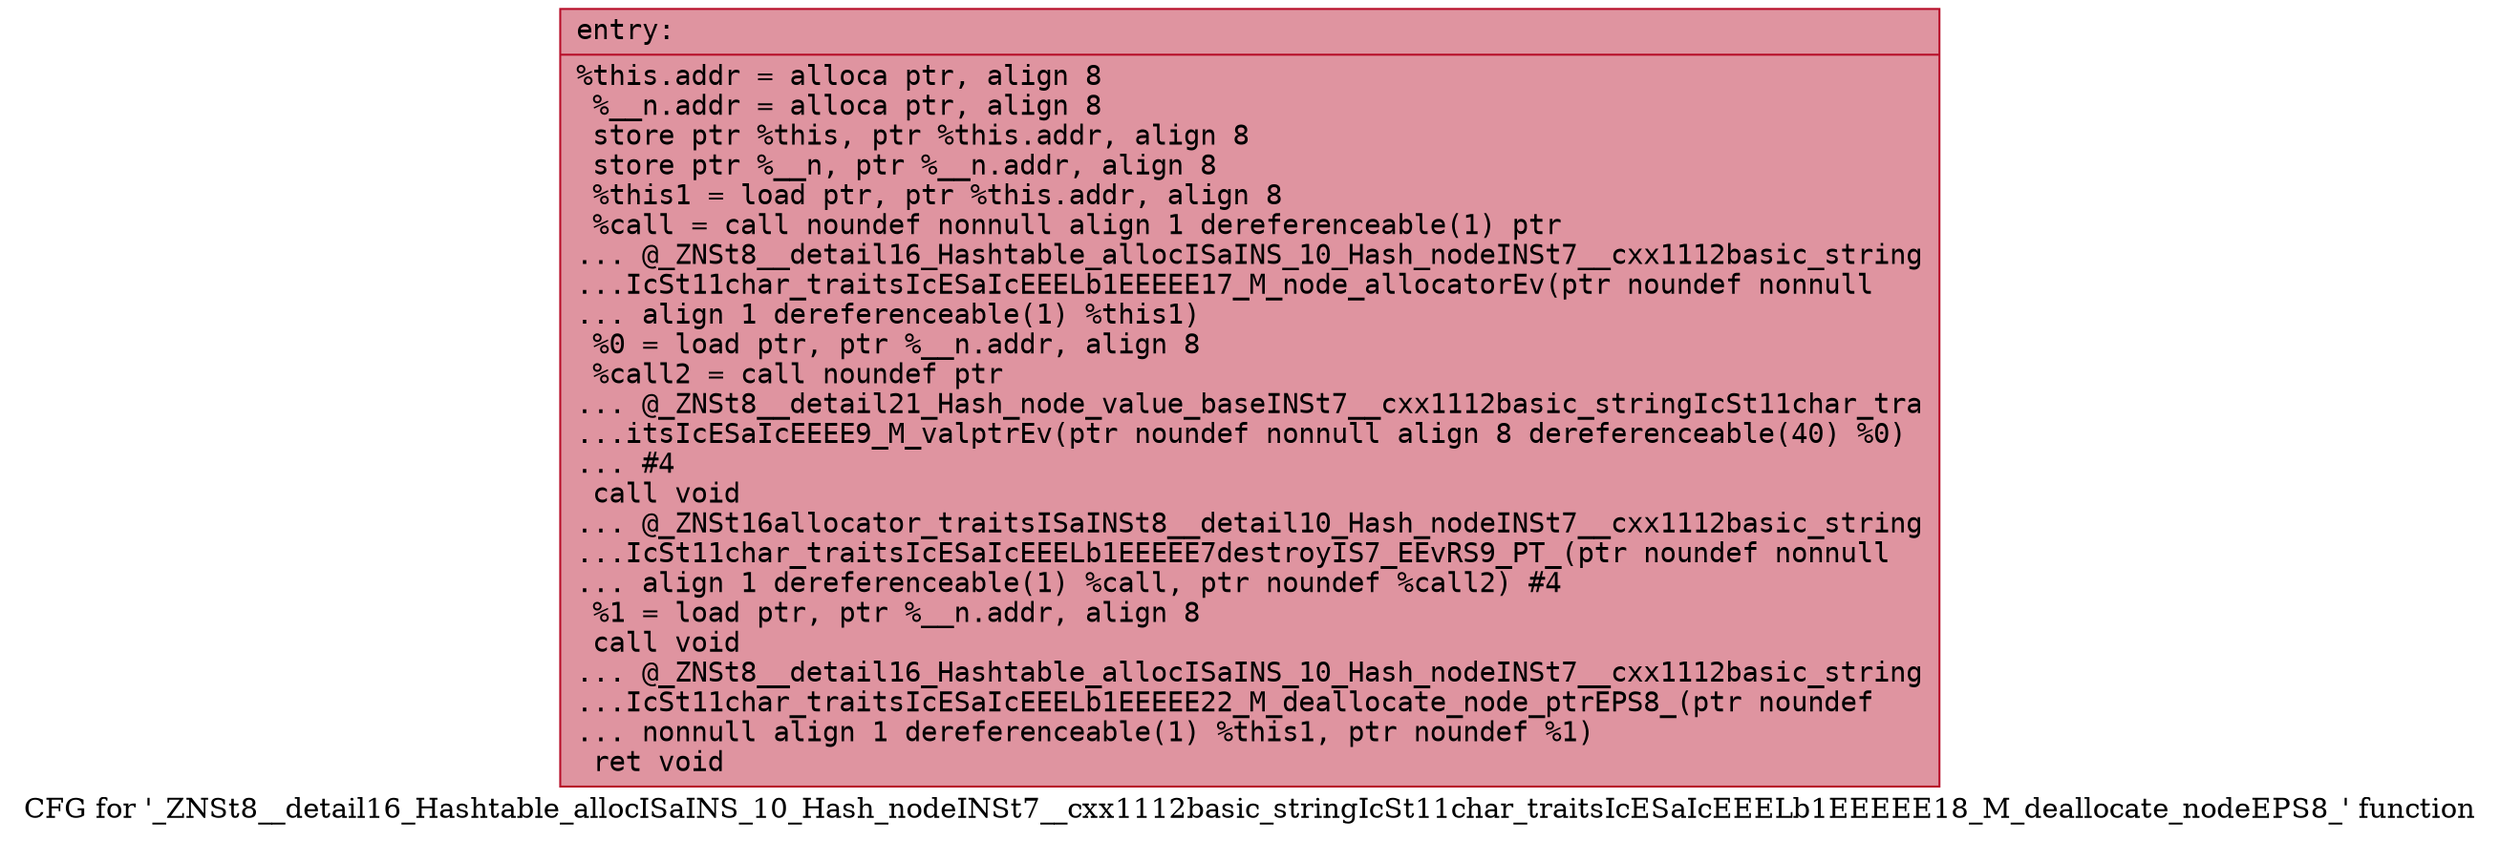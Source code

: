 digraph "CFG for '_ZNSt8__detail16_Hashtable_allocISaINS_10_Hash_nodeINSt7__cxx1112basic_stringIcSt11char_traitsIcESaIcEEELb1EEEEE18_M_deallocate_nodeEPS8_' function" {
	label="CFG for '_ZNSt8__detail16_Hashtable_allocISaINS_10_Hash_nodeINSt7__cxx1112basic_stringIcSt11char_traitsIcESaIcEEELb1EEEEE18_M_deallocate_nodeEPS8_' function";

	Node0x55c7e0978f30 [shape=record,color="#b70d28ff", style=filled, fillcolor="#b70d2870" fontname="Courier",label="{entry:\l|  %this.addr = alloca ptr, align 8\l  %__n.addr = alloca ptr, align 8\l  store ptr %this, ptr %this.addr, align 8\l  store ptr %__n, ptr %__n.addr, align 8\l  %this1 = load ptr, ptr %this.addr, align 8\l  %call = call noundef nonnull align 1 dereferenceable(1) ptr\l... @_ZNSt8__detail16_Hashtable_allocISaINS_10_Hash_nodeINSt7__cxx1112basic_string\l...IcSt11char_traitsIcESaIcEEELb1EEEEE17_M_node_allocatorEv(ptr noundef nonnull\l... align 1 dereferenceable(1) %this1)\l  %0 = load ptr, ptr %__n.addr, align 8\l  %call2 = call noundef ptr\l... @_ZNSt8__detail21_Hash_node_value_baseINSt7__cxx1112basic_stringIcSt11char_tra\l...itsIcESaIcEEEE9_M_valptrEv(ptr noundef nonnull align 8 dereferenceable(40) %0)\l... #4\l  call void\l... @_ZNSt16allocator_traitsISaINSt8__detail10_Hash_nodeINSt7__cxx1112basic_string\l...IcSt11char_traitsIcESaIcEEELb1EEEEE7destroyIS7_EEvRS9_PT_(ptr noundef nonnull\l... align 1 dereferenceable(1) %call, ptr noundef %call2) #4\l  %1 = load ptr, ptr %__n.addr, align 8\l  call void\l... @_ZNSt8__detail16_Hashtable_allocISaINS_10_Hash_nodeINSt7__cxx1112basic_string\l...IcSt11char_traitsIcESaIcEEELb1EEEEE22_M_deallocate_node_ptrEPS8_(ptr noundef\l... nonnull align 1 dereferenceable(1) %this1, ptr noundef %1)\l  ret void\l}"];
}
